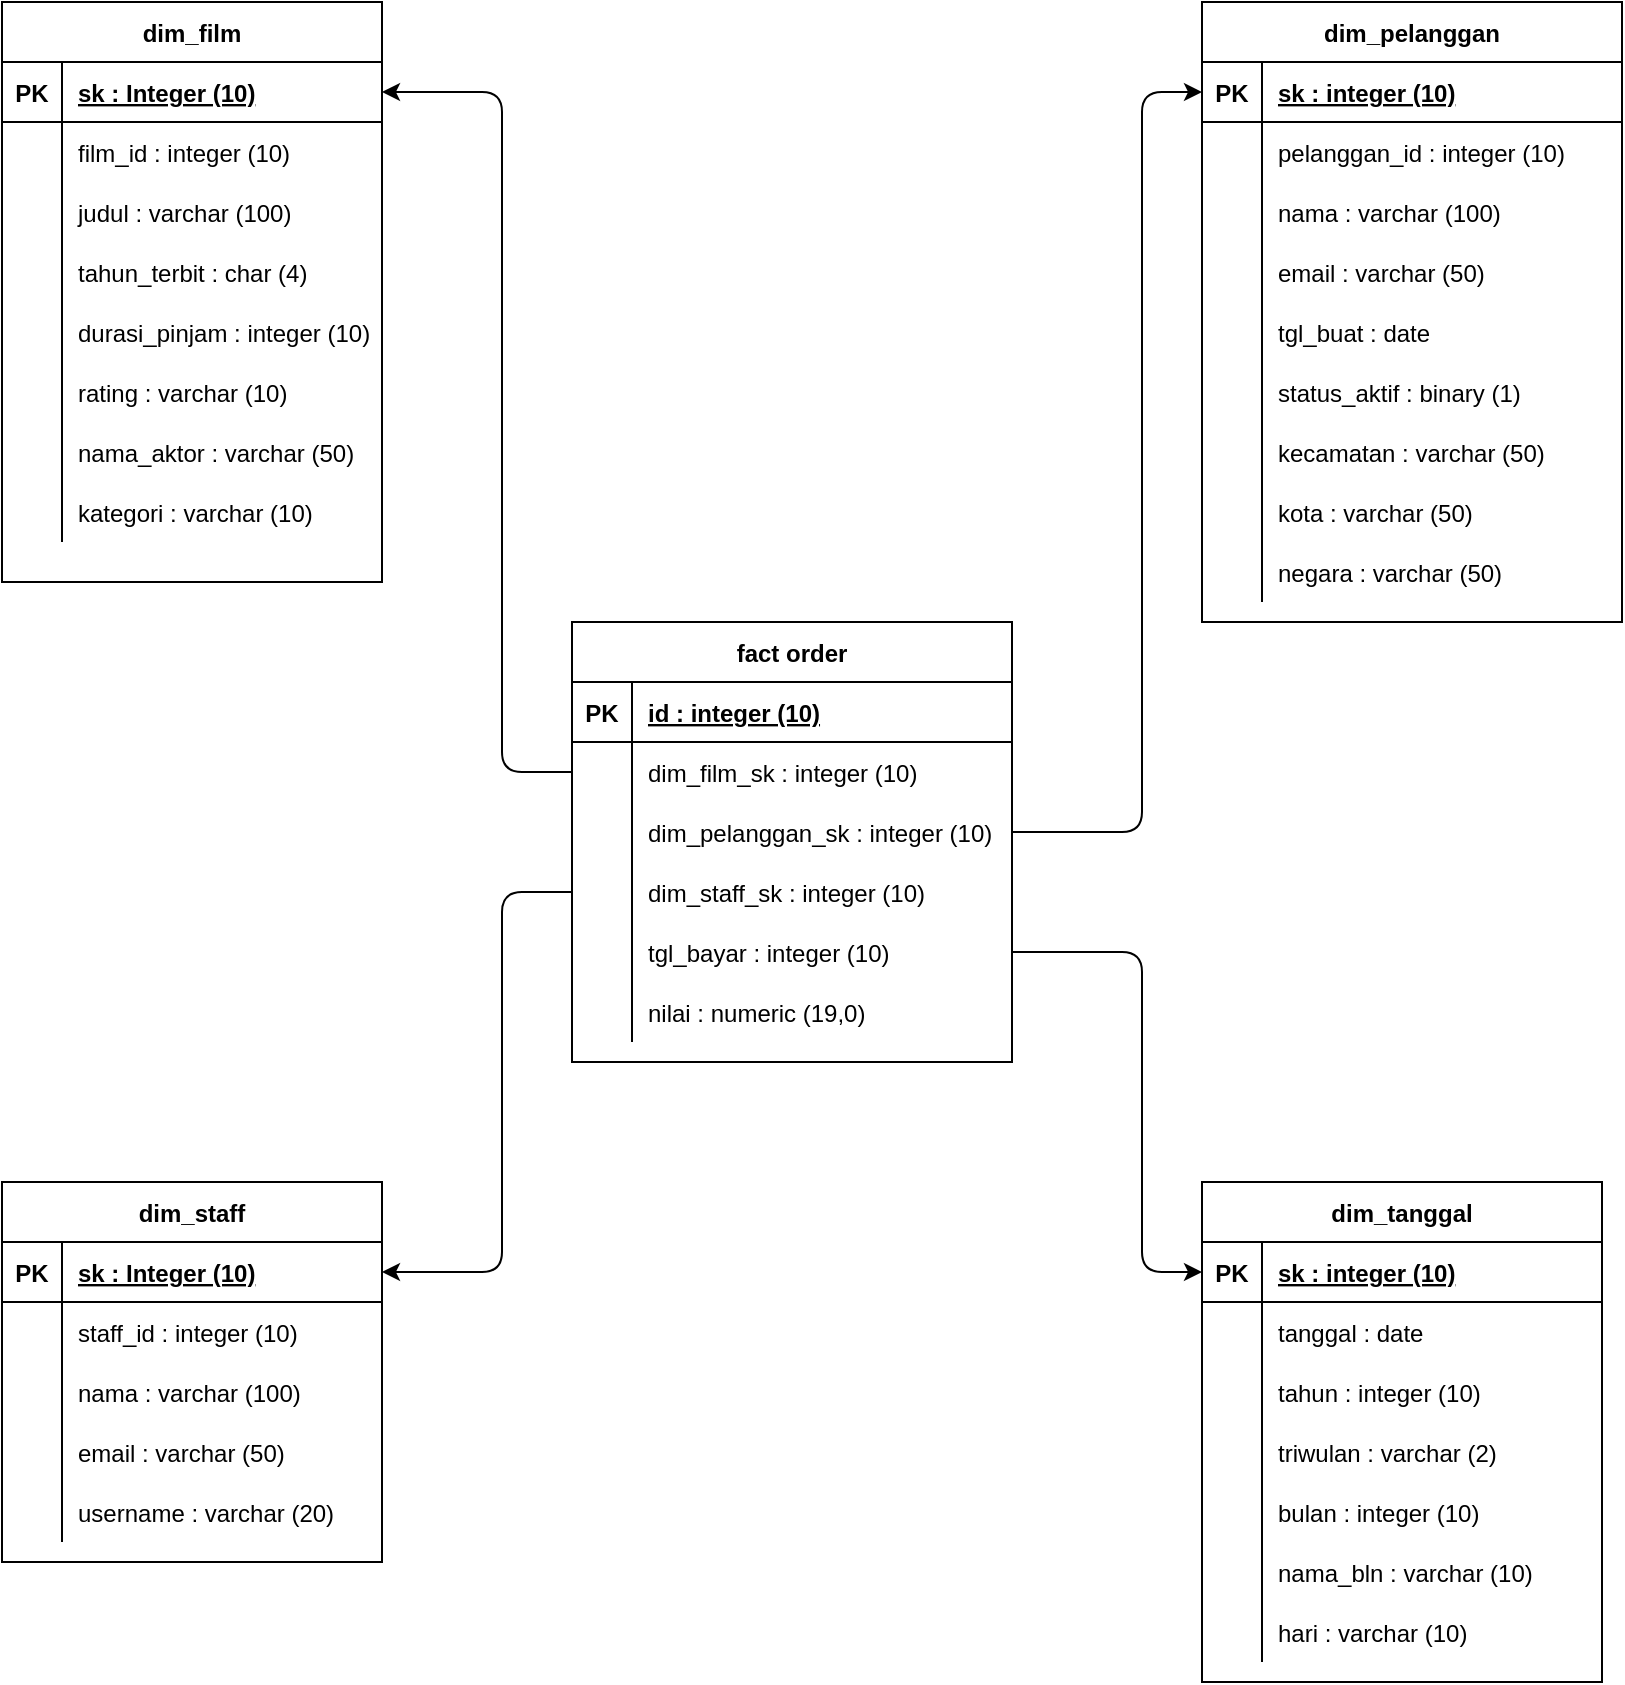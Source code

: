 <mxfile version="13.9.2" type="device"><diagram id="ykLL65K6Ns0yhJf0DEqZ" name="Page-1"><mxGraphModel dx="462" dy="1867" grid="1" gridSize="10" guides="1" tooltips="1" connect="1" arrows="1" fold="1" page="1" pageScale="1" pageWidth="850" pageHeight="1100" math="0" shadow="0"><root><mxCell id="0"/><mxCell id="1" parent="0"/><mxCell id="_7YhAhg8QeICCM3oHSWa-1" value="dim_staff" style="shape=table;startSize=30;container=1;collapsible=1;childLayout=tableLayout;fixedRows=1;rowLines=0;fontStyle=1;align=center;resizeLast=1;" parent="1" vertex="1"><mxGeometry x="30" y="-480" width="190" height="190" as="geometry"/></mxCell><mxCell id="_7YhAhg8QeICCM3oHSWa-2" value="" style="shape=partialRectangle;collapsible=0;dropTarget=0;pointerEvents=0;fillColor=none;top=0;left=0;bottom=1;right=0;points=[[0,0.5],[1,0.5]];portConstraint=eastwest;" parent="_7YhAhg8QeICCM3oHSWa-1" vertex="1"><mxGeometry y="30" width="190" height="30" as="geometry"/></mxCell><mxCell id="_7YhAhg8QeICCM3oHSWa-3" value="PK" style="shape=partialRectangle;connectable=0;fillColor=none;top=0;left=0;bottom=0;right=0;fontStyle=1;overflow=hidden;" parent="_7YhAhg8QeICCM3oHSWa-2" vertex="1"><mxGeometry width="30" height="30" as="geometry"/></mxCell><mxCell id="_7YhAhg8QeICCM3oHSWa-4" value="sk : Integer (10)" style="shape=partialRectangle;connectable=0;fillColor=none;top=0;left=0;bottom=0;right=0;align=left;spacingLeft=6;fontStyle=5;overflow=hidden;" parent="_7YhAhg8QeICCM3oHSWa-2" vertex="1"><mxGeometry x="30" width="160" height="30" as="geometry"/></mxCell><mxCell id="_7YhAhg8QeICCM3oHSWa-28" value="" style="shape=partialRectangle;collapsible=0;dropTarget=0;pointerEvents=0;fillColor=none;top=0;left=0;bottom=0;right=0;points=[[0,0.5],[1,0.5]];portConstraint=eastwest;" parent="_7YhAhg8QeICCM3oHSWa-1" vertex="1"><mxGeometry y="60" width="190" height="30" as="geometry"/></mxCell><mxCell id="_7YhAhg8QeICCM3oHSWa-29" value="" style="shape=partialRectangle;connectable=0;fillColor=none;top=0;left=0;bottom=0;right=0;editable=1;overflow=hidden;" parent="_7YhAhg8QeICCM3oHSWa-28" vertex="1"><mxGeometry width="30" height="30" as="geometry"/></mxCell><mxCell id="_7YhAhg8QeICCM3oHSWa-30" value="staff_id : integer (10)" style="shape=partialRectangle;connectable=0;fillColor=none;top=0;left=0;bottom=0;right=0;align=left;spacingLeft=6;overflow=hidden;" parent="_7YhAhg8QeICCM3oHSWa-28" vertex="1"><mxGeometry x="30" width="160" height="30" as="geometry"/></mxCell><mxCell id="_7YhAhg8QeICCM3oHSWa-5" value="" style="shape=partialRectangle;collapsible=0;dropTarget=0;pointerEvents=0;fillColor=none;top=0;left=0;bottom=0;right=0;points=[[0,0.5],[1,0.5]];portConstraint=eastwest;" parent="_7YhAhg8QeICCM3oHSWa-1" vertex="1"><mxGeometry y="90" width="190" height="30" as="geometry"/></mxCell><mxCell id="_7YhAhg8QeICCM3oHSWa-6" value="" style="shape=partialRectangle;connectable=0;fillColor=none;top=0;left=0;bottom=0;right=0;editable=1;overflow=hidden;" parent="_7YhAhg8QeICCM3oHSWa-5" vertex="1"><mxGeometry width="30" height="30" as="geometry"/></mxCell><mxCell id="_7YhAhg8QeICCM3oHSWa-7" value="nama : varchar (100)" style="shape=partialRectangle;connectable=0;fillColor=none;top=0;left=0;bottom=0;right=0;align=left;spacingLeft=6;overflow=hidden;" parent="_7YhAhg8QeICCM3oHSWa-5" vertex="1"><mxGeometry x="30" width="160" height="30" as="geometry"/></mxCell><mxCell id="_7YhAhg8QeICCM3oHSWa-8" value="" style="shape=partialRectangle;collapsible=0;dropTarget=0;pointerEvents=0;fillColor=none;top=0;left=0;bottom=0;right=0;points=[[0,0.5],[1,0.5]];portConstraint=eastwest;" parent="_7YhAhg8QeICCM3oHSWa-1" vertex="1"><mxGeometry y="120" width="190" height="30" as="geometry"/></mxCell><mxCell id="_7YhAhg8QeICCM3oHSWa-9" value="" style="shape=partialRectangle;connectable=0;fillColor=none;top=0;left=0;bottom=0;right=0;editable=1;overflow=hidden;" parent="_7YhAhg8QeICCM3oHSWa-8" vertex="1"><mxGeometry width="30" height="30" as="geometry"/></mxCell><mxCell id="_7YhAhg8QeICCM3oHSWa-10" value="email : varchar (50)" style="shape=partialRectangle;connectable=0;fillColor=none;top=0;left=0;bottom=0;right=0;align=left;spacingLeft=6;overflow=hidden;" parent="_7YhAhg8QeICCM3oHSWa-8" vertex="1"><mxGeometry x="30" width="160" height="30" as="geometry"/></mxCell><mxCell id="_7YhAhg8QeICCM3oHSWa-11" value="" style="shape=partialRectangle;collapsible=0;dropTarget=0;pointerEvents=0;fillColor=none;top=0;left=0;bottom=0;right=0;points=[[0,0.5],[1,0.5]];portConstraint=eastwest;" parent="_7YhAhg8QeICCM3oHSWa-1" vertex="1"><mxGeometry y="150" width="190" height="30" as="geometry"/></mxCell><mxCell id="_7YhAhg8QeICCM3oHSWa-12" value="" style="shape=partialRectangle;connectable=0;fillColor=none;top=0;left=0;bottom=0;right=0;editable=1;overflow=hidden;" parent="_7YhAhg8QeICCM3oHSWa-11" vertex="1"><mxGeometry width="30" height="30" as="geometry"/></mxCell><mxCell id="_7YhAhg8QeICCM3oHSWa-13" value="username : varchar (20)" style="shape=partialRectangle;connectable=0;fillColor=none;top=0;left=0;bottom=0;right=0;align=left;spacingLeft=6;overflow=hidden;" parent="_7YhAhg8QeICCM3oHSWa-11" vertex="1"><mxGeometry x="30" width="160" height="30" as="geometry"/></mxCell><mxCell id="_7YhAhg8QeICCM3oHSWa-31" value="dim_film" style="shape=table;startSize=30;container=1;collapsible=1;childLayout=tableLayout;fixedRows=1;rowLines=0;fontStyle=1;align=center;resizeLast=1;" parent="1" vertex="1"><mxGeometry x="30" y="-1070" width="190" height="290" as="geometry"/></mxCell><mxCell id="_7YhAhg8QeICCM3oHSWa-32" value="" style="shape=partialRectangle;collapsible=0;dropTarget=0;pointerEvents=0;fillColor=none;top=0;left=0;bottom=1;right=0;points=[[0,0.5],[1,0.5]];portConstraint=eastwest;" parent="_7YhAhg8QeICCM3oHSWa-31" vertex="1"><mxGeometry y="30" width="190" height="30" as="geometry"/></mxCell><mxCell id="_7YhAhg8QeICCM3oHSWa-33" value="PK" style="shape=partialRectangle;connectable=0;fillColor=none;top=0;left=0;bottom=0;right=0;fontStyle=1;overflow=hidden;" parent="_7YhAhg8QeICCM3oHSWa-32" vertex="1"><mxGeometry width="30" height="30" as="geometry"/></mxCell><mxCell id="_7YhAhg8QeICCM3oHSWa-34" value="sk : Integer (10)" style="shape=partialRectangle;connectable=0;fillColor=none;top=0;left=0;bottom=0;right=0;align=left;spacingLeft=6;fontStyle=5;overflow=hidden;" parent="_7YhAhg8QeICCM3oHSWa-32" vertex="1"><mxGeometry x="30" width="160" height="30" as="geometry"/></mxCell><mxCell id="_7YhAhg8QeICCM3oHSWa-73" value="" style="shape=partialRectangle;collapsible=0;dropTarget=0;pointerEvents=0;fillColor=none;top=0;left=0;bottom=0;right=0;points=[[0,0.5],[1,0.5]];portConstraint=eastwest;" parent="_7YhAhg8QeICCM3oHSWa-31" vertex="1"><mxGeometry y="60" width="190" height="30" as="geometry"/></mxCell><mxCell id="_7YhAhg8QeICCM3oHSWa-74" value="" style="shape=partialRectangle;connectable=0;fillColor=none;top=0;left=0;bottom=0;right=0;editable=1;overflow=hidden;" parent="_7YhAhg8QeICCM3oHSWa-73" vertex="1"><mxGeometry width="30" height="30" as="geometry"/></mxCell><mxCell id="_7YhAhg8QeICCM3oHSWa-75" value="film_id : integer (10)" style="shape=partialRectangle;connectable=0;fillColor=none;top=0;left=0;bottom=0;right=0;align=left;spacingLeft=6;overflow=hidden;" parent="_7YhAhg8QeICCM3oHSWa-73" vertex="1"><mxGeometry x="30" width="160" height="30" as="geometry"/></mxCell><mxCell id="_7YhAhg8QeICCM3oHSWa-35" value="" style="shape=partialRectangle;collapsible=0;dropTarget=0;pointerEvents=0;fillColor=none;top=0;left=0;bottom=0;right=0;points=[[0,0.5],[1,0.5]];portConstraint=eastwest;" parent="_7YhAhg8QeICCM3oHSWa-31" vertex="1"><mxGeometry y="90" width="190" height="30" as="geometry"/></mxCell><mxCell id="_7YhAhg8QeICCM3oHSWa-36" value="" style="shape=partialRectangle;connectable=0;fillColor=none;top=0;left=0;bottom=0;right=0;editable=1;overflow=hidden;" parent="_7YhAhg8QeICCM3oHSWa-35" vertex="1"><mxGeometry width="30" height="30" as="geometry"/></mxCell><mxCell id="_7YhAhg8QeICCM3oHSWa-37" value="judul : varchar (100)" style="shape=partialRectangle;connectable=0;fillColor=none;top=0;left=0;bottom=0;right=0;align=left;spacingLeft=6;overflow=hidden;" parent="_7YhAhg8QeICCM3oHSWa-35" vertex="1"><mxGeometry x="30" width="160" height="30" as="geometry"/></mxCell><mxCell id="_7YhAhg8QeICCM3oHSWa-38" value="" style="shape=partialRectangle;collapsible=0;dropTarget=0;pointerEvents=0;fillColor=none;top=0;left=0;bottom=0;right=0;points=[[0,0.5],[1,0.5]];portConstraint=eastwest;" parent="_7YhAhg8QeICCM3oHSWa-31" vertex="1"><mxGeometry y="120" width="190" height="30" as="geometry"/></mxCell><mxCell id="_7YhAhg8QeICCM3oHSWa-39" value="" style="shape=partialRectangle;connectable=0;fillColor=none;top=0;left=0;bottom=0;right=0;editable=1;overflow=hidden;" parent="_7YhAhg8QeICCM3oHSWa-38" vertex="1"><mxGeometry width="30" height="30" as="geometry"/></mxCell><mxCell id="_7YhAhg8QeICCM3oHSWa-40" value="tahun_terbit : char (4)" style="shape=partialRectangle;connectable=0;fillColor=none;top=0;left=0;bottom=0;right=0;align=left;spacingLeft=6;overflow=hidden;" parent="_7YhAhg8QeICCM3oHSWa-38" vertex="1"><mxGeometry x="30" width="160" height="30" as="geometry"/></mxCell><mxCell id="_7YhAhg8QeICCM3oHSWa-41" value="" style="shape=partialRectangle;collapsible=0;dropTarget=0;pointerEvents=0;fillColor=none;top=0;left=0;bottom=0;right=0;points=[[0,0.5],[1,0.5]];portConstraint=eastwest;" parent="_7YhAhg8QeICCM3oHSWa-31" vertex="1"><mxGeometry y="150" width="190" height="30" as="geometry"/></mxCell><mxCell id="_7YhAhg8QeICCM3oHSWa-42" value="" style="shape=partialRectangle;connectable=0;fillColor=none;top=0;left=0;bottom=0;right=0;editable=1;overflow=hidden;" parent="_7YhAhg8QeICCM3oHSWa-41" vertex="1"><mxGeometry width="30" height="30" as="geometry"/></mxCell><mxCell id="_7YhAhg8QeICCM3oHSWa-43" value="durasi_pinjam : integer (10)" style="shape=partialRectangle;connectable=0;fillColor=none;top=0;left=0;bottom=0;right=0;align=left;spacingLeft=6;overflow=hidden;" parent="_7YhAhg8QeICCM3oHSWa-41" vertex="1"><mxGeometry x="30" width="160" height="30" as="geometry"/></mxCell><mxCell id="_7YhAhg8QeICCM3oHSWa-45" value="" style="shape=partialRectangle;collapsible=0;dropTarget=0;pointerEvents=0;fillColor=none;top=0;left=0;bottom=0;right=0;points=[[0,0.5],[1,0.5]];portConstraint=eastwest;" parent="_7YhAhg8QeICCM3oHSWa-31" vertex="1"><mxGeometry y="180" width="190" height="30" as="geometry"/></mxCell><mxCell id="_7YhAhg8QeICCM3oHSWa-46" value="" style="shape=partialRectangle;connectable=0;fillColor=none;top=0;left=0;bottom=0;right=0;editable=1;overflow=hidden;" parent="_7YhAhg8QeICCM3oHSWa-45" vertex="1"><mxGeometry width="30" height="30" as="geometry"/></mxCell><mxCell id="_7YhAhg8QeICCM3oHSWa-47" value="rating : varchar (10)" style="shape=partialRectangle;connectable=0;fillColor=none;top=0;left=0;bottom=0;right=0;align=left;spacingLeft=6;overflow=hidden;" parent="_7YhAhg8QeICCM3oHSWa-45" vertex="1"><mxGeometry x="30" width="160" height="30" as="geometry"/></mxCell><mxCell id="_7YhAhg8QeICCM3oHSWa-48" value="" style="shape=partialRectangle;collapsible=0;dropTarget=0;pointerEvents=0;fillColor=none;top=0;left=0;bottom=0;right=0;points=[[0,0.5],[1,0.5]];portConstraint=eastwest;" parent="_7YhAhg8QeICCM3oHSWa-31" vertex="1"><mxGeometry y="210" width="190" height="30" as="geometry"/></mxCell><mxCell id="_7YhAhg8QeICCM3oHSWa-49" value="" style="shape=partialRectangle;connectable=0;fillColor=none;top=0;left=0;bottom=0;right=0;editable=1;overflow=hidden;" parent="_7YhAhg8QeICCM3oHSWa-48" vertex="1"><mxGeometry width="30" height="30" as="geometry"/></mxCell><mxCell id="_7YhAhg8QeICCM3oHSWa-50" value="nama_aktor : varchar (50)" style="shape=partialRectangle;connectable=0;fillColor=none;top=0;left=0;bottom=0;right=0;align=left;spacingLeft=6;overflow=hidden;" parent="_7YhAhg8QeICCM3oHSWa-48" vertex="1"><mxGeometry x="30" width="160" height="30" as="geometry"/></mxCell><mxCell id="_7YhAhg8QeICCM3oHSWa-70" value="" style="shape=partialRectangle;collapsible=0;dropTarget=0;pointerEvents=0;fillColor=none;top=0;left=0;bottom=0;right=0;points=[[0,0.5],[1,0.5]];portConstraint=eastwest;" parent="_7YhAhg8QeICCM3oHSWa-31" vertex="1"><mxGeometry y="240" width="190" height="30" as="geometry"/></mxCell><mxCell id="_7YhAhg8QeICCM3oHSWa-71" value="" style="shape=partialRectangle;connectable=0;fillColor=none;top=0;left=0;bottom=0;right=0;editable=1;overflow=hidden;" parent="_7YhAhg8QeICCM3oHSWa-70" vertex="1"><mxGeometry width="30" height="30" as="geometry"/></mxCell><mxCell id="_7YhAhg8QeICCM3oHSWa-72" value="kategori : varchar (10)" style="shape=partialRectangle;connectable=0;fillColor=none;top=0;left=0;bottom=0;right=0;align=left;spacingLeft=6;overflow=hidden;" parent="_7YhAhg8QeICCM3oHSWa-70" vertex="1"><mxGeometry x="30" width="160" height="30" as="geometry"/></mxCell><mxCell id="_7YhAhg8QeICCM3oHSWa-76" value="fact order" style="shape=table;startSize=30;container=1;collapsible=1;childLayout=tableLayout;fixedRows=1;rowLines=0;fontStyle=1;align=center;resizeLast=1;" parent="1" vertex="1"><mxGeometry x="315" y="-760" width="220" height="220" as="geometry"/></mxCell><mxCell id="_7YhAhg8QeICCM3oHSWa-77" value="" style="shape=partialRectangle;collapsible=0;dropTarget=0;pointerEvents=0;fillColor=none;top=0;left=0;bottom=1;right=0;points=[[0,0.5],[1,0.5]];portConstraint=eastwest;" parent="_7YhAhg8QeICCM3oHSWa-76" vertex="1"><mxGeometry y="30" width="220" height="30" as="geometry"/></mxCell><mxCell id="_7YhAhg8QeICCM3oHSWa-78" value="PK" style="shape=partialRectangle;connectable=0;fillColor=none;top=0;left=0;bottom=0;right=0;fontStyle=1;overflow=hidden;" parent="_7YhAhg8QeICCM3oHSWa-77" vertex="1"><mxGeometry width="30" height="30" as="geometry"/></mxCell><mxCell id="_7YhAhg8QeICCM3oHSWa-79" value="id : integer (10)" style="shape=partialRectangle;connectable=0;fillColor=none;top=0;left=0;bottom=0;right=0;align=left;spacingLeft=6;fontStyle=5;overflow=hidden;" parent="_7YhAhg8QeICCM3oHSWa-77" vertex="1"><mxGeometry x="30" width="190" height="30" as="geometry"/></mxCell><mxCell id="_7YhAhg8QeICCM3oHSWa-80" value="" style="shape=partialRectangle;collapsible=0;dropTarget=0;pointerEvents=0;fillColor=none;top=0;left=0;bottom=0;right=0;points=[[0,0.5],[1,0.5]];portConstraint=eastwest;" parent="_7YhAhg8QeICCM3oHSWa-76" vertex="1"><mxGeometry y="60" width="220" height="30" as="geometry"/></mxCell><mxCell id="_7YhAhg8QeICCM3oHSWa-81" value="" style="shape=partialRectangle;connectable=0;fillColor=none;top=0;left=0;bottom=0;right=0;editable=1;overflow=hidden;" parent="_7YhAhg8QeICCM3oHSWa-80" vertex="1"><mxGeometry width="30" height="30" as="geometry"/></mxCell><mxCell id="_7YhAhg8QeICCM3oHSWa-82" value="dim_film_sk : integer (10)" style="shape=partialRectangle;connectable=0;fillColor=none;top=0;left=0;bottom=0;right=0;align=left;spacingLeft=6;overflow=hidden;" parent="_7YhAhg8QeICCM3oHSWa-80" vertex="1"><mxGeometry x="30" width="190" height="30" as="geometry"/></mxCell><mxCell id="_7YhAhg8QeICCM3oHSWa-83" value="" style="shape=partialRectangle;collapsible=0;dropTarget=0;pointerEvents=0;fillColor=none;top=0;left=0;bottom=0;right=0;points=[[0,0.5],[1,0.5]];portConstraint=eastwest;" parent="_7YhAhg8QeICCM3oHSWa-76" vertex="1"><mxGeometry y="90" width="220" height="30" as="geometry"/></mxCell><mxCell id="_7YhAhg8QeICCM3oHSWa-84" value="" style="shape=partialRectangle;connectable=0;fillColor=none;top=0;left=0;bottom=0;right=0;editable=1;overflow=hidden;" parent="_7YhAhg8QeICCM3oHSWa-83" vertex="1"><mxGeometry width="30" height="30" as="geometry"/></mxCell><mxCell id="_7YhAhg8QeICCM3oHSWa-85" value="dim_pelanggan_sk : integer (10)" style="shape=partialRectangle;connectable=0;fillColor=none;top=0;left=0;bottom=0;right=0;align=left;spacingLeft=6;overflow=hidden;" parent="_7YhAhg8QeICCM3oHSWa-83" vertex="1"><mxGeometry x="30" width="190" height="30" as="geometry"/></mxCell><mxCell id="_7YhAhg8QeICCM3oHSWa-86" value="" style="shape=partialRectangle;collapsible=0;dropTarget=0;pointerEvents=0;fillColor=none;top=0;left=0;bottom=0;right=0;points=[[0,0.5],[1,0.5]];portConstraint=eastwest;" parent="_7YhAhg8QeICCM3oHSWa-76" vertex="1"><mxGeometry y="120" width="220" height="30" as="geometry"/></mxCell><mxCell id="_7YhAhg8QeICCM3oHSWa-87" value="" style="shape=partialRectangle;connectable=0;fillColor=none;top=0;left=0;bottom=0;right=0;editable=1;overflow=hidden;" parent="_7YhAhg8QeICCM3oHSWa-86" vertex="1"><mxGeometry width="30" height="30" as="geometry"/></mxCell><mxCell id="_7YhAhg8QeICCM3oHSWa-88" value="dim_staff_sk : integer (10)" style="shape=partialRectangle;connectable=0;fillColor=none;top=0;left=0;bottom=0;right=0;align=left;spacingLeft=6;overflow=hidden;" parent="_7YhAhg8QeICCM3oHSWa-86" vertex="1"><mxGeometry x="30" width="190" height="30" as="geometry"/></mxCell><mxCell id="_7YhAhg8QeICCM3oHSWa-128" value="" style="shape=partialRectangle;collapsible=0;dropTarget=0;pointerEvents=0;fillColor=none;top=0;left=0;bottom=0;right=0;points=[[0,0.5],[1,0.5]];portConstraint=eastwest;" parent="_7YhAhg8QeICCM3oHSWa-76" vertex="1"><mxGeometry y="150" width="220" height="30" as="geometry"/></mxCell><mxCell id="_7YhAhg8QeICCM3oHSWa-129" value="" style="shape=partialRectangle;connectable=0;fillColor=none;top=0;left=0;bottom=0;right=0;editable=1;overflow=hidden;" parent="_7YhAhg8QeICCM3oHSWa-128" vertex="1"><mxGeometry width="30" height="30" as="geometry"/></mxCell><mxCell id="_7YhAhg8QeICCM3oHSWa-130" value="tgl_bayar : integer (10)" style="shape=partialRectangle;connectable=0;fillColor=none;top=0;left=0;bottom=0;right=0;align=left;spacingLeft=6;overflow=hidden;" parent="_7YhAhg8QeICCM3oHSWa-128" vertex="1"><mxGeometry x="30" width="190" height="30" as="geometry"/></mxCell><mxCell id="_7YhAhg8QeICCM3oHSWa-131" value="" style="shape=partialRectangle;collapsible=0;dropTarget=0;pointerEvents=0;fillColor=none;top=0;left=0;bottom=0;right=0;points=[[0,0.5],[1,0.5]];portConstraint=eastwest;" parent="_7YhAhg8QeICCM3oHSWa-76" vertex="1"><mxGeometry y="180" width="220" height="30" as="geometry"/></mxCell><mxCell id="_7YhAhg8QeICCM3oHSWa-132" value="" style="shape=partialRectangle;connectable=0;fillColor=none;top=0;left=0;bottom=0;right=0;editable=1;overflow=hidden;" parent="_7YhAhg8QeICCM3oHSWa-131" vertex="1"><mxGeometry width="30" height="30" as="geometry"/></mxCell><mxCell id="_7YhAhg8QeICCM3oHSWa-133" value="nilai : numeric (19,0)" style="shape=partialRectangle;connectable=0;fillColor=none;top=0;left=0;bottom=0;right=0;align=left;spacingLeft=6;overflow=hidden;" parent="_7YhAhg8QeICCM3oHSWa-131" vertex="1"><mxGeometry x="30" width="190" height="30" as="geometry"/></mxCell><mxCell id="_7YhAhg8QeICCM3oHSWa-89" value="dim_pelanggan" style="shape=table;startSize=30;container=1;collapsible=1;childLayout=tableLayout;fixedRows=1;rowLines=0;fontStyle=1;align=center;resizeLast=1;" parent="1" vertex="1"><mxGeometry x="630" y="-1070" width="210" height="310" as="geometry"/></mxCell><mxCell id="_7YhAhg8QeICCM3oHSWa-90" value="" style="shape=partialRectangle;collapsible=0;dropTarget=0;pointerEvents=0;fillColor=none;top=0;left=0;bottom=1;right=0;points=[[0,0.5],[1,0.5]];portConstraint=eastwest;" parent="_7YhAhg8QeICCM3oHSWa-89" vertex="1"><mxGeometry y="30" width="210" height="30" as="geometry"/></mxCell><mxCell id="_7YhAhg8QeICCM3oHSWa-91" value="PK" style="shape=partialRectangle;connectable=0;fillColor=none;top=0;left=0;bottom=0;right=0;fontStyle=1;overflow=hidden;" parent="_7YhAhg8QeICCM3oHSWa-90" vertex="1"><mxGeometry width="30" height="30" as="geometry"/></mxCell><mxCell id="_7YhAhg8QeICCM3oHSWa-92" value="sk : integer (10)" style="shape=partialRectangle;connectable=0;fillColor=none;top=0;left=0;bottom=0;right=0;align=left;spacingLeft=6;fontStyle=5;overflow=hidden;" parent="_7YhAhg8QeICCM3oHSWa-90" vertex="1"><mxGeometry x="30" width="180" height="30" as="geometry"/></mxCell><mxCell id="_7YhAhg8QeICCM3oHSWa-146" value="" style="shape=partialRectangle;collapsible=0;dropTarget=0;pointerEvents=0;fillColor=none;top=0;left=0;bottom=0;right=0;points=[[0,0.5],[1,0.5]];portConstraint=eastwest;" parent="_7YhAhg8QeICCM3oHSWa-89" vertex="1"><mxGeometry y="60" width="210" height="30" as="geometry"/></mxCell><mxCell id="_7YhAhg8QeICCM3oHSWa-147" value="" style="shape=partialRectangle;connectable=0;fillColor=none;top=0;left=0;bottom=0;right=0;editable=1;overflow=hidden;" parent="_7YhAhg8QeICCM3oHSWa-146" vertex="1"><mxGeometry width="30" height="30" as="geometry"/></mxCell><mxCell id="_7YhAhg8QeICCM3oHSWa-148" value="pelanggan_id : integer (10)" style="shape=partialRectangle;connectable=0;fillColor=none;top=0;left=0;bottom=0;right=0;align=left;spacingLeft=6;overflow=hidden;" parent="_7YhAhg8QeICCM3oHSWa-146" vertex="1"><mxGeometry x="30" width="180" height="30" as="geometry"/></mxCell><mxCell id="_7YhAhg8QeICCM3oHSWa-93" value="" style="shape=partialRectangle;collapsible=0;dropTarget=0;pointerEvents=0;fillColor=none;top=0;left=0;bottom=0;right=0;points=[[0,0.5],[1,0.5]];portConstraint=eastwest;" parent="_7YhAhg8QeICCM3oHSWa-89" vertex="1"><mxGeometry y="90" width="210" height="30" as="geometry"/></mxCell><mxCell id="_7YhAhg8QeICCM3oHSWa-94" value="" style="shape=partialRectangle;connectable=0;fillColor=none;top=0;left=0;bottom=0;right=0;editable=1;overflow=hidden;" parent="_7YhAhg8QeICCM3oHSWa-93" vertex="1"><mxGeometry width="30" height="30" as="geometry"/></mxCell><mxCell id="_7YhAhg8QeICCM3oHSWa-95" value="nama : varchar (100)" style="shape=partialRectangle;connectable=0;fillColor=none;top=0;left=0;bottom=0;right=0;align=left;spacingLeft=6;overflow=hidden;" parent="_7YhAhg8QeICCM3oHSWa-93" vertex="1"><mxGeometry x="30" width="180" height="30" as="geometry"/></mxCell><mxCell id="_7YhAhg8QeICCM3oHSWa-96" value="" style="shape=partialRectangle;collapsible=0;dropTarget=0;pointerEvents=0;fillColor=none;top=0;left=0;bottom=0;right=0;points=[[0,0.5],[1,0.5]];portConstraint=eastwest;" parent="_7YhAhg8QeICCM3oHSWa-89" vertex="1"><mxGeometry y="120" width="210" height="30" as="geometry"/></mxCell><mxCell id="_7YhAhg8QeICCM3oHSWa-97" value="" style="shape=partialRectangle;connectable=0;fillColor=none;top=0;left=0;bottom=0;right=0;editable=1;overflow=hidden;" parent="_7YhAhg8QeICCM3oHSWa-96" vertex="1"><mxGeometry width="30" height="30" as="geometry"/></mxCell><mxCell id="_7YhAhg8QeICCM3oHSWa-98" value="email : varchar (50)" style="shape=partialRectangle;connectable=0;fillColor=none;top=0;left=0;bottom=0;right=0;align=left;spacingLeft=6;overflow=hidden;" parent="_7YhAhg8QeICCM3oHSWa-96" vertex="1"><mxGeometry x="30" width="180" height="30" as="geometry"/></mxCell><mxCell id="_7YhAhg8QeICCM3oHSWa-99" value="" style="shape=partialRectangle;collapsible=0;dropTarget=0;pointerEvents=0;fillColor=none;top=0;left=0;bottom=0;right=0;points=[[0,0.5],[1,0.5]];portConstraint=eastwest;" parent="_7YhAhg8QeICCM3oHSWa-89" vertex="1"><mxGeometry y="150" width="210" height="30" as="geometry"/></mxCell><mxCell id="_7YhAhg8QeICCM3oHSWa-100" value="" style="shape=partialRectangle;connectable=0;fillColor=none;top=0;left=0;bottom=0;right=0;editable=1;overflow=hidden;" parent="_7YhAhg8QeICCM3oHSWa-99" vertex="1"><mxGeometry width="30" height="30" as="geometry"/></mxCell><mxCell id="_7YhAhg8QeICCM3oHSWa-101" value="tgl_buat : date" style="shape=partialRectangle;connectable=0;fillColor=none;top=0;left=0;bottom=0;right=0;align=left;spacingLeft=6;overflow=hidden;" parent="_7YhAhg8QeICCM3oHSWa-99" vertex="1"><mxGeometry x="30" width="180" height="30" as="geometry"/></mxCell><mxCell id="_7YhAhg8QeICCM3oHSWa-134" value="" style="shape=partialRectangle;collapsible=0;dropTarget=0;pointerEvents=0;fillColor=none;top=0;left=0;bottom=0;right=0;points=[[0,0.5],[1,0.5]];portConstraint=eastwest;" parent="_7YhAhg8QeICCM3oHSWa-89" vertex="1"><mxGeometry y="180" width="210" height="30" as="geometry"/></mxCell><mxCell id="_7YhAhg8QeICCM3oHSWa-135" value="" style="shape=partialRectangle;connectable=0;fillColor=none;top=0;left=0;bottom=0;right=0;editable=1;overflow=hidden;" parent="_7YhAhg8QeICCM3oHSWa-134" vertex="1"><mxGeometry width="30" height="30" as="geometry"/></mxCell><mxCell id="_7YhAhg8QeICCM3oHSWa-136" value="status_aktif : binary (1)" style="shape=partialRectangle;connectable=0;fillColor=none;top=0;left=0;bottom=0;right=0;align=left;spacingLeft=6;overflow=hidden;" parent="_7YhAhg8QeICCM3oHSWa-134" vertex="1"><mxGeometry x="30" width="180" height="30" as="geometry"/></mxCell><mxCell id="_7YhAhg8QeICCM3oHSWa-137" value="" style="shape=partialRectangle;collapsible=0;dropTarget=0;pointerEvents=0;fillColor=none;top=0;left=0;bottom=0;right=0;points=[[0,0.5],[1,0.5]];portConstraint=eastwest;" parent="_7YhAhg8QeICCM3oHSWa-89" vertex="1"><mxGeometry y="210" width="210" height="30" as="geometry"/></mxCell><mxCell id="_7YhAhg8QeICCM3oHSWa-138" value="" style="shape=partialRectangle;connectable=0;fillColor=none;top=0;left=0;bottom=0;right=0;editable=1;overflow=hidden;" parent="_7YhAhg8QeICCM3oHSWa-137" vertex="1"><mxGeometry width="30" height="30" as="geometry"/></mxCell><mxCell id="_7YhAhg8QeICCM3oHSWa-139" value="kecamatan : varchar (50)" style="shape=partialRectangle;connectable=0;fillColor=none;top=0;left=0;bottom=0;right=0;align=left;spacingLeft=6;overflow=hidden;" parent="_7YhAhg8QeICCM3oHSWa-137" vertex="1"><mxGeometry x="30" width="180" height="30" as="geometry"/></mxCell><mxCell id="_7YhAhg8QeICCM3oHSWa-140" value="" style="shape=partialRectangle;collapsible=0;dropTarget=0;pointerEvents=0;fillColor=none;top=0;left=0;bottom=0;right=0;points=[[0,0.5],[1,0.5]];portConstraint=eastwest;" parent="_7YhAhg8QeICCM3oHSWa-89" vertex="1"><mxGeometry y="240" width="210" height="30" as="geometry"/></mxCell><mxCell id="_7YhAhg8QeICCM3oHSWa-141" value="" style="shape=partialRectangle;connectable=0;fillColor=none;top=0;left=0;bottom=0;right=0;editable=1;overflow=hidden;" parent="_7YhAhg8QeICCM3oHSWa-140" vertex="1"><mxGeometry width="30" height="30" as="geometry"/></mxCell><mxCell id="_7YhAhg8QeICCM3oHSWa-142" value="kota : varchar (50)" style="shape=partialRectangle;connectable=0;fillColor=none;top=0;left=0;bottom=0;right=0;align=left;spacingLeft=6;overflow=hidden;" parent="_7YhAhg8QeICCM3oHSWa-140" vertex="1"><mxGeometry x="30" width="180" height="30" as="geometry"/></mxCell><mxCell id="_7YhAhg8QeICCM3oHSWa-143" value="" style="shape=partialRectangle;collapsible=0;dropTarget=0;pointerEvents=0;fillColor=none;top=0;left=0;bottom=0;right=0;points=[[0,0.5],[1,0.5]];portConstraint=eastwest;" parent="_7YhAhg8QeICCM3oHSWa-89" vertex="1"><mxGeometry y="270" width="210" height="30" as="geometry"/></mxCell><mxCell id="_7YhAhg8QeICCM3oHSWa-144" value="" style="shape=partialRectangle;connectable=0;fillColor=none;top=0;left=0;bottom=0;right=0;editable=1;overflow=hidden;" parent="_7YhAhg8QeICCM3oHSWa-143" vertex="1"><mxGeometry width="30" height="30" as="geometry"/></mxCell><mxCell id="_7YhAhg8QeICCM3oHSWa-145" value="negara : varchar (50)" style="shape=partialRectangle;connectable=0;fillColor=none;top=0;left=0;bottom=0;right=0;align=left;spacingLeft=6;overflow=hidden;" parent="_7YhAhg8QeICCM3oHSWa-143" vertex="1"><mxGeometry x="30" width="180" height="30" as="geometry"/></mxCell><mxCell id="_7YhAhg8QeICCM3oHSWa-102" value="dim_tanggal" style="shape=table;startSize=30;container=1;collapsible=1;childLayout=tableLayout;fixedRows=1;rowLines=0;fontStyle=1;align=center;resizeLast=1;" parent="1" vertex="1"><mxGeometry x="630" y="-480" width="200" height="250" as="geometry"/></mxCell><mxCell id="_7YhAhg8QeICCM3oHSWa-103" value="" style="shape=partialRectangle;collapsible=0;dropTarget=0;pointerEvents=0;fillColor=none;top=0;left=0;bottom=1;right=0;points=[[0,0.5],[1,0.5]];portConstraint=eastwest;" parent="_7YhAhg8QeICCM3oHSWa-102" vertex="1"><mxGeometry y="30" width="200" height="30" as="geometry"/></mxCell><mxCell id="_7YhAhg8QeICCM3oHSWa-104" value="PK" style="shape=partialRectangle;connectable=0;fillColor=none;top=0;left=0;bottom=0;right=0;fontStyle=1;overflow=hidden;" parent="_7YhAhg8QeICCM3oHSWa-103" vertex="1"><mxGeometry width="30" height="30" as="geometry"/></mxCell><mxCell id="_7YhAhg8QeICCM3oHSWa-105" value="sk : integer (10)" style="shape=partialRectangle;connectable=0;fillColor=none;top=0;left=0;bottom=0;right=0;align=left;spacingLeft=6;fontStyle=5;overflow=hidden;" parent="_7YhAhg8QeICCM3oHSWa-103" vertex="1"><mxGeometry x="30" width="170" height="30" as="geometry"/></mxCell><mxCell id="_7YhAhg8QeICCM3oHSWa-106" value="" style="shape=partialRectangle;collapsible=0;dropTarget=0;pointerEvents=0;fillColor=none;top=0;left=0;bottom=0;right=0;points=[[0,0.5],[1,0.5]];portConstraint=eastwest;" parent="_7YhAhg8QeICCM3oHSWa-102" vertex="1"><mxGeometry y="60" width="200" height="30" as="geometry"/></mxCell><mxCell id="_7YhAhg8QeICCM3oHSWa-107" value="" style="shape=partialRectangle;connectable=0;fillColor=none;top=0;left=0;bottom=0;right=0;editable=1;overflow=hidden;" parent="_7YhAhg8QeICCM3oHSWa-106" vertex="1"><mxGeometry width="30" height="30" as="geometry"/></mxCell><mxCell id="_7YhAhg8QeICCM3oHSWa-108" value="tanggal : date" style="shape=partialRectangle;connectable=0;fillColor=none;top=0;left=0;bottom=0;right=0;align=left;spacingLeft=6;overflow=hidden;" parent="_7YhAhg8QeICCM3oHSWa-106" vertex="1"><mxGeometry x="30" width="170" height="30" as="geometry"/></mxCell><mxCell id="_7YhAhg8QeICCM3oHSWa-109" value="" style="shape=partialRectangle;collapsible=0;dropTarget=0;pointerEvents=0;fillColor=none;top=0;left=0;bottom=0;right=0;points=[[0,0.5],[1,0.5]];portConstraint=eastwest;" parent="_7YhAhg8QeICCM3oHSWa-102" vertex="1"><mxGeometry y="90" width="200" height="30" as="geometry"/></mxCell><mxCell id="_7YhAhg8QeICCM3oHSWa-110" value="" style="shape=partialRectangle;connectable=0;fillColor=none;top=0;left=0;bottom=0;right=0;editable=1;overflow=hidden;" parent="_7YhAhg8QeICCM3oHSWa-109" vertex="1"><mxGeometry width="30" height="30" as="geometry"/></mxCell><mxCell id="_7YhAhg8QeICCM3oHSWa-111" value="tahun : integer (10)" style="shape=partialRectangle;connectable=0;fillColor=none;top=0;left=0;bottom=0;right=0;align=left;spacingLeft=6;overflow=hidden;" parent="_7YhAhg8QeICCM3oHSWa-109" vertex="1"><mxGeometry x="30" width="170" height="30" as="geometry"/></mxCell><mxCell id="_7YhAhg8QeICCM3oHSWa-112" value="" style="shape=partialRectangle;collapsible=0;dropTarget=0;pointerEvents=0;fillColor=none;top=0;left=0;bottom=0;right=0;points=[[0,0.5],[1,0.5]];portConstraint=eastwest;" parent="_7YhAhg8QeICCM3oHSWa-102" vertex="1"><mxGeometry y="120" width="200" height="30" as="geometry"/></mxCell><mxCell id="_7YhAhg8QeICCM3oHSWa-113" value="" style="shape=partialRectangle;connectable=0;fillColor=none;top=0;left=0;bottom=0;right=0;editable=1;overflow=hidden;" parent="_7YhAhg8QeICCM3oHSWa-112" vertex="1"><mxGeometry width="30" height="30" as="geometry"/></mxCell><mxCell id="_7YhAhg8QeICCM3oHSWa-114" value="triwulan : varchar (2)" style="shape=partialRectangle;connectable=0;fillColor=none;top=0;left=0;bottom=0;right=0;align=left;spacingLeft=6;overflow=hidden;" parent="_7YhAhg8QeICCM3oHSWa-112" vertex="1"><mxGeometry x="30" width="170" height="30" as="geometry"/></mxCell><mxCell id="ZcYCa-ZaXdlRoH4UnyhK-1" value="" style="shape=partialRectangle;collapsible=0;dropTarget=0;pointerEvents=0;fillColor=none;top=0;left=0;bottom=0;right=0;points=[[0,0.5],[1,0.5]];portConstraint=eastwest;" vertex="1" parent="_7YhAhg8QeICCM3oHSWa-102"><mxGeometry y="150" width="200" height="30" as="geometry"/></mxCell><mxCell id="ZcYCa-ZaXdlRoH4UnyhK-2" value="" style="shape=partialRectangle;connectable=0;fillColor=none;top=0;left=0;bottom=0;right=0;editable=1;overflow=hidden;" vertex="1" parent="ZcYCa-ZaXdlRoH4UnyhK-1"><mxGeometry width="30" height="30" as="geometry"/></mxCell><mxCell id="ZcYCa-ZaXdlRoH4UnyhK-3" value="bulan : integer (10)" style="shape=partialRectangle;connectable=0;fillColor=none;top=0;left=0;bottom=0;right=0;align=left;spacingLeft=6;overflow=hidden;" vertex="1" parent="ZcYCa-ZaXdlRoH4UnyhK-1"><mxGeometry x="30" width="170" height="30" as="geometry"/></mxCell><mxCell id="ZcYCa-ZaXdlRoH4UnyhK-4" value="" style="shape=partialRectangle;collapsible=0;dropTarget=0;pointerEvents=0;fillColor=none;top=0;left=0;bottom=0;right=0;points=[[0,0.5],[1,0.5]];portConstraint=eastwest;" vertex="1" parent="_7YhAhg8QeICCM3oHSWa-102"><mxGeometry y="180" width="200" height="30" as="geometry"/></mxCell><mxCell id="ZcYCa-ZaXdlRoH4UnyhK-5" value="" style="shape=partialRectangle;connectable=0;fillColor=none;top=0;left=0;bottom=0;right=0;editable=1;overflow=hidden;" vertex="1" parent="ZcYCa-ZaXdlRoH4UnyhK-4"><mxGeometry width="30" height="30" as="geometry"/></mxCell><mxCell id="ZcYCa-ZaXdlRoH4UnyhK-6" value="nama_bln : varchar (10)" style="shape=partialRectangle;connectable=0;fillColor=none;top=0;left=0;bottom=0;right=0;align=left;spacingLeft=6;overflow=hidden;" vertex="1" parent="ZcYCa-ZaXdlRoH4UnyhK-4"><mxGeometry x="30" width="170" height="30" as="geometry"/></mxCell><mxCell id="ZcYCa-ZaXdlRoH4UnyhK-7" value="" style="shape=partialRectangle;collapsible=0;dropTarget=0;pointerEvents=0;fillColor=none;top=0;left=0;bottom=0;right=0;points=[[0,0.5],[1,0.5]];portConstraint=eastwest;" vertex="1" parent="_7YhAhg8QeICCM3oHSWa-102"><mxGeometry y="210" width="200" height="30" as="geometry"/></mxCell><mxCell id="ZcYCa-ZaXdlRoH4UnyhK-8" value="" style="shape=partialRectangle;connectable=0;fillColor=none;top=0;left=0;bottom=0;right=0;editable=1;overflow=hidden;" vertex="1" parent="ZcYCa-ZaXdlRoH4UnyhK-7"><mxGeometry width="30" height="30" as="geometry"/></mxCell><mxCell id="ZcYCa-ZaXdlRoH4UnyhK-9" value="hari : varchar (10)" style="shape=partialRectangle;connectable=0;fillColor=none;top=0;left=0;bottom=0;right=0;align=left;spacingLeft=6;overflow=hidden;" vertex="1" parent="ZcYCa-ZaXdlRoH4UnyhK-7"><mxGeometry x="30" width="170" height="30" as="geometry"/></mxCell><mxCell id="_7YhAhg8QeICCM3oHSWa-150" value="" style="endArrow=classic;html=1;exitX=0;exitY=0.5;exitDx=0;exitDy=0;entryX=1;entryY=0.5;entryDx=0;entryDy=0;" parent="1" source="_7YhAhg8QeICCM3oHSWa-86" target="_7YhAhg8QeICCM3oHSWa-2" edge="1"><mxGeometry width="50" height="50" relative="1" as="geometry"><mxPoint x="260" y="-530" as="sourcePoint"/><mxPoint x="310" y="-580" as="targetPoint"/><Array as="points"><mxPoint x="280" y="-625"/><mxPoint x="280" y="-435"/></Array></mxGeometry></mxCell><mxCell id="_7YhAhg8QeICCM3oHSWa-151" value="" style="endArrow=classic;html=1;entryX=1;entryY=0.5;entryDx=0;entryDy=0;exitX=0;exitY=0.5;exitDx=0;exitDy=0;" parent="1" source="_7YhAhg8QeICCM3oHSWa-80" target="_7YhAhg8QeICCM3oHSWa-32" edge="1"><mxGeometry width="50" height="50" relative="1" as="geometry"><mxPoint x="375" y="-430" as="sourcePoint"/><mxPoint x="425" y="-480" as="targetPoint"/><Array as="points"><mxPoint x="280" y="-685"/><mxPoint x="280" y="-1025"/></Array></mxGeometry></mxCell><mxCell id="_7YhAhg8QeICCM3oHSWa-156" value="" style="endArrow=classic;html=1;entryX=0;entryY=0.5;entryDx=0;entryDy=0;exitX=1;exitY=0.5;exitDx=0;exitDy=0;" parent="1" source="_7YhAhg8QeICCM3oHSWa-83" target="_7YhAhg8QeICCM3oHSWa-90" edge="1"><mxGeometry width="50" height="50" relative="1" as="geometry"><mxPoint x="560" y="-700" as="sourcePoint"/><mxPoint x="610" y="-750" as="targetPoint"/><Array as="points"><mxPoint x="600" y="-655"/><mxPoint x="600" y="-1025"/></Array></mxGeometry></mxCell><mxCell id="_7YhAhg8QeICCM3oHSWa-157" value="" style="endArrow=classic;html=1;exitX=1;exitY=0.5;exitDx=0;exitDy=0;entryX=0;entryY=0.5;entryDx=0;entryDy=0;" parent="1" source="_7YhAhg8QeICCM3oHSWa-128" target="_7YhAhg8QeICCM3oHSWa-103" edge="1"><mxGeometry width="50" height="50" relative="1" as="geometry"><mxPoint x="560" y="-700" as="sourcePoint"/><mxPoint x="610" y="-750" as="targetPoint"/><Array as="points"><mxPoint x="600" y="-595"/><mxPoint x="600" y="-435"/></Array></mxGeometry></mxCell></root></mxGraphModel></diagram></mxfile>